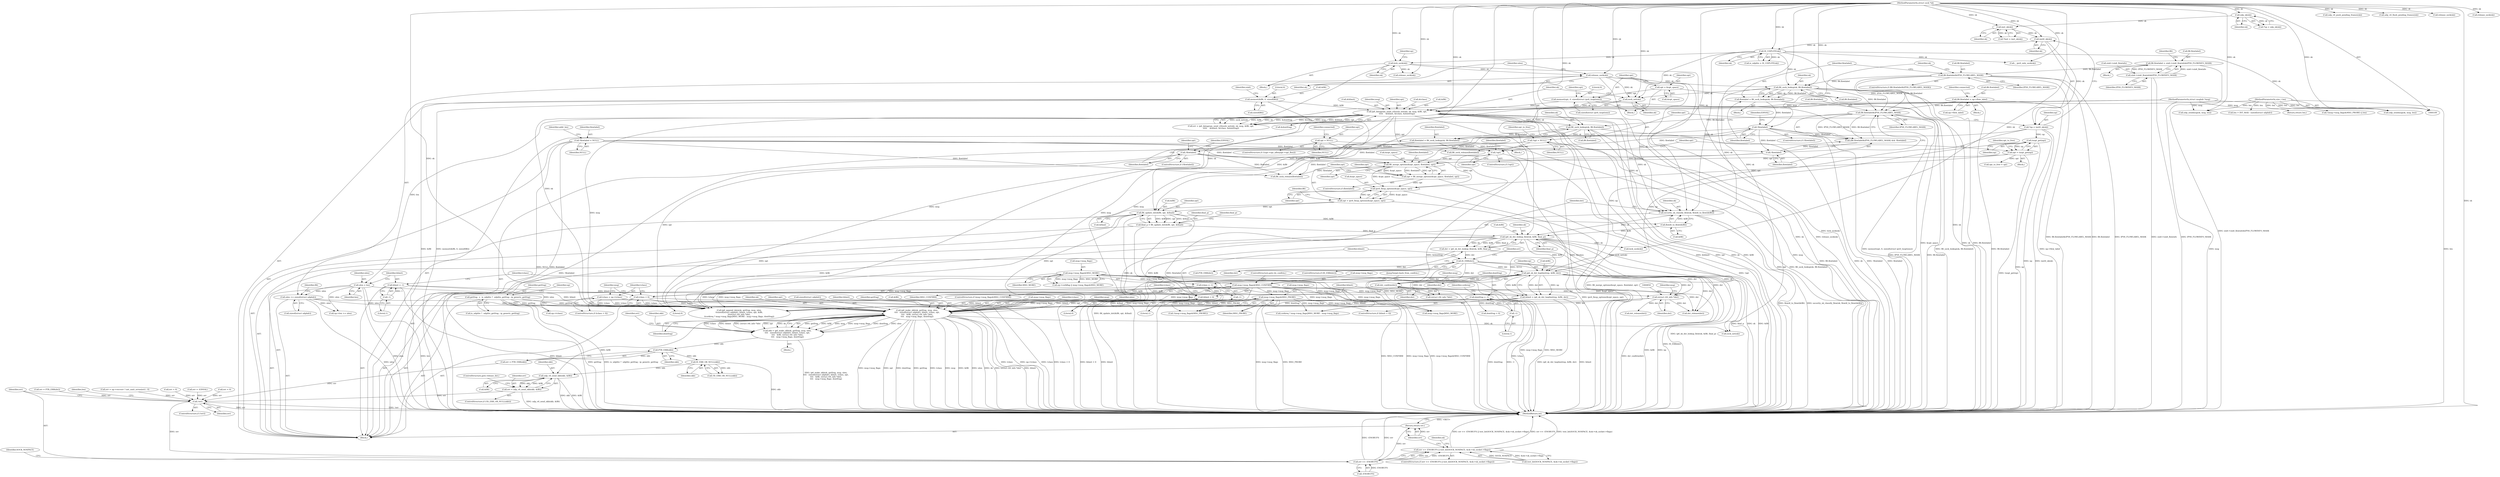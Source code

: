digraph "0_linux_45f6fad84cc305103b28d73482b344d7f5b76f39_18@API" {
"1000866" [label="(Call,udp_v6_send_skb(skb, &fl6))"];
"1000862" [label="(Call,IS_ERR_OR_NULL(skb))"];
"1000858" [label="(Call,PTR_ERR(skb))"];
"1000835" [label="(Call,skb = ip6_make_skb(sk, getfrag, msg, ulen,\n\t\t\t\t   sizeof(struct udphdr), hlimit, tclass, opt,\n\t\t\t\t   &fl6, (struct rt6_info *)dst,\n\t\t\t\t   msg->msg_flags, dontfrag))"];
"1000837" [label="(Call,ip6_make_skb(sk, getfrag, msg, ulen,\n\t\t\t\t   sizeof(struct udphdr), hlimit, tclass, opt,\n\t\t\t\t   &fl6, (struct rt6_info *)dst,\n\t\t\t\t   msg->msg_flags, dontfrag))"];
"1000785" [label="(Call,ip6_sk_dst_lookup_flow(sk, &fl6, final_p))"];
"1000778" [label="(Call,security_sk_classify_flow(sk, flowi6_to_flowi(&fl6)))"];
"1000589" [label="(Call,ip6_datagram_send_ctl(sock_net(sk), sk, msg, &fl6, opt,\n\t\t\t\t\t    &hlimit, &tclass, &dontfrag))"];
"1000590" [label="(Call,sock_net(sk))"];
"1000449" [label="(Call,fl6_sock_lookup(sk, fl6.flowlabel))"];
"1000389" [label="(Call,release_sock(sk))"];
"1000364" [label="(Call,lock_sock(sk))"];
"1000192" [label="(Call,IS_UDPLITE(sk))"];
"1000128" [label="(Call,inet6_sk(sk))"];
"1000123" [label="(Call,inet_sk(sk))"];
"1000118" [label="(Call,udp_sk(sk))"];
"1000110" [label="(MethodParameterIn,struct sock *sk)"];
"1000441" [label="(Call,fl6.flowlabel&IPV6_FLOWLABEL_MASK)"];
"1000431" [label="(Call,fl6.flowlabel = sin6->sin6_flowinfo&IPV6_FLOWINFO_MASK)"];
"1000435" [label="(Call,sin6->sin6_flowinfo&IPV6_FLOWINFO_MASK)"];
"1000111" [label="(MethodParameterIn,struct msghdr *msg)"];
"1000395" [label="(Call,memset(&fl6, 0, sizeof(fl6)))"];
"1000575" [label="(Call,memset(opt, 0, sizeof(struct ipv6_txoptions)))"];
"1000571" [label="(Call,opt = &opt_space)"];
"1000624" [label="(Call,fl6_sock_lookup(sk, fl6.flowlabel))"];
"1000614" [label="(Call,fl6.flowlabel&IPV6_FLOWLABEL_MASK)"];
"1000523" [label="(Call,fl6.flowlabel = np->flow_label)"];
"1000780" [label="(Call,flowi6_to_flowi(&fl6))"];
"1000732" [label="(Call,fl6_update_dst(&fl6, opt, &final))"];
"1000670" [label="(Call,opt = ipv6_fixup_options(&opt_space, opt))"];
"1000672" [label="(Call,ipv6_fixup_options(&opt_space, opt))"];
"1000665" [label="(Call,fl6_merge_options(&opt_space, flowlabel, opt))"];
"1000630" [label="(Call,!flowlabel)"];
"1000622" [label="(Call,flowlabel = fl6_sock_lookup(sk, fl6.flowlabel))"];
"1000142" [label="(Call,*flowlabel = NULL)"];
"1000455" [label="(Call,!flowlabel)"];
"1000447" [label="(Call,flowlabel = fl6_sock_lookup(sk, fl6.flowlabel))"];
"1000619" [label="(Call,!flowlabel)"];
"1000651" [label="(Call,!opt)"];
"1000134" [label="(Call,*opt = NULL)"];
"1000644" [label="(Call,opt = NULL)"];
"1000654" [label="(Call,opt = txopt_get(np))"];
"1000656" [label="(Call,txopt_get(np))"];
"1000126" [label="(Call,*np = inet6_sk(sk))"];
"1000663" [label="(Call,opt = fl6_merge_options(&opt_space, flowlabel, opt))"];
"1000730" [label="(Call,final_p = fl6_update_dst(&fl6, opt, &final))"];
"1000353" [label="(Call,getfrag  =  is_udplite ?  udplite_getfrag : ip_generic_getfrag)"];
"1000391" [label="(Call,ulen += sizeof(struct udphdr))"];
"1000154" [label="(Call,ulen = len)"];
"1000112" [label="(MethodParameterIn,size_t len)"];
"1000806" [label="(Call,hlimit = ip6_sk_dst_hoplimit(np, &fl6, dst))"];
"1000808" [label="(Call,ip6_sk_dst_hoplimit(np, &fl6, dst))"];
"1000791" [label="(Call,IS_ERR(dst))"];
"1000783" [label="(Call,dst = ip6_sk_dst_lookup_flow(sk, &fl6, final_p))"];
"1000803" [label="(Call,hlimit < 0)"];
"1000158" [label="(Call,hlimit = -1)"];
"1000160" [label="(Call,-1)"];
"1000817" [label="(Call,tclass = np->tclass)"];
"1000814" [label="(Call,tclass < 0)"];
"1000163" [label="(Call,tclass = -1)"];
"1000165" [label="(Call,-1)"];
"1000849" [label="(Call,(struct rt6_info *)dst)"];
"1001027" [label="(Call,dst_confirm(dst))"];
"1000823" [label="(Call,msg->msg_flags&MSG_CONFIRM)"];
"1000179" [label="(Call,msg->msg_flags&MSG_MORE)"];
"1001032" [label="(Call,msg->msg_flags&MSG_PROBE)"];
"1000168" [label="(Call,dontfrag = -1)"];
"1000170" [label="(Call,-1)"];
"1000864" [label="(Call,err = udp_v6_send_skb(skb, &fl6))"];
"1001000" [label="(Call,!err)"];
"1001006" [label="(Call,err == -ENOBUFS)"];
"1001005" [label="(Call,err == -ENOBUFS || test_bit(SOCK_NOSPACE, &sk->sk_socket->flags))"];
"1001024" [label="(Return,return err;)"];
"1000572" [label="(Identifier,opt)"];
"1000796" [label="(Call,PTR_ERR(dst))"];
"1001006" [label="(Call,err == -ENOBUFS)"];
"1000784" [label="(Identifier,dst)"];
"1000128" [label="(Call,inet6_sk(sk))"];
"1000445" [label="(Identifier,IPV6_FLOWLABEL_MASK)"];
"1000862" [label="(Call,IS_ERR_OR_NULL(skb))"];
"1000464" [label="(Identifier,sk)"];
"1000646" [label="(Identifier,NULL)"];
"1000161" [label="(Literal,1)"];
"1000866" [label="(Call,udp_v6_send_skb(skb, &fl6))"];
"1000618" [label="(Identifier,IPV6_FLOWLABEL_MASK)"];
"1000827" [label="(Identifier,MSG_CONFIRM)"];
"1000965" [label="(Call,err = np->recverr ? net_xmit_errno(err) : 0)"];
"1000652" [label="(Identifier,opt)"];
"1000380" [label="(Call,release_sock(sk))"];
"1000661" [label="(ControlStructure,if (flowlabel))"];
"1000671" [label="(Identifier,opt)"];
"1000817" [label="(Call,tclass = np->tclass)"];
"1000156" [label="(Identifier,len)"];
"1000858" [label="(Call,PTR_ERR(skb))"];
"1000839" [label="(Identifier,getfrag)"];
"1000118" [label="(Call,udp_sk(sk))"];
"1000855" [label="(Identifier,dontfrag)"];
"1001025" [label="(Identifier,err)"];
"1000861" [label="(Call,!IS_ERR_OR_NULL(skb))"];
"1000591" [label="(Identifier,sk)"];
"1000390" [label="(Identifier,sk)"];
"1000664" [label="(Identifier,opt)"];
"1000441" [label="(Call,fl6.flowlabel&IPV6_FLOWLABEL_MASK)"];
"1000124" [label="(Identifier,sk)"];
"1001010" [label="(Call,test_bit(SOCK_NOSPACE, &sk->sk_socket->flags))"];
"1000402" [label="(Identifier,sin6)"];
"1000608" [label="(Call,fl6_sock_release(flowlabel))"];
"1000573" [label="(Call,&opt_space)"];
"1000732" [label="(Call,fl6_update_dst(&fl6, opt, &final))"];
"1000678" [label="(Identifier,fl6)"];
"1000635" [label="(ControlStructure,if (!(opt->opt_nflen|opt->opt_flen)))"];
"1000344" [label="(Call,len > INT_MAX - sizeof(struct udphdr))"];
"1000592" [label="(Identifier,sk)"];
"1000814" [label="(Call,tclass < 0)"];
"1000867" [label="(Identifier,skb)"];
"1000780" [label="(Call,flowi6_to_flowi(&fl6))"];
"1000587" [label="(Call,err = ip6_datagram_send_ctl(sock_net(sk), sk, msg, &fl6, opt,\n\t\t\t\t\t    &hlimit, &tclass, &dontfrag))"];
"1000116" [label="(Call,*up = udp_sk(sk))"];
"1000822" [label="(ControlStructure,if (msg->msg_flags&MSG_CONFIRM))"];
"1000454" [label="(ControlStructure,if (!flowlabel))"];
"1000578" [label="(Call,sizeof(struct ipv6_txoptions))"];
"1000946" [label="(Call,udp_v6_push_pending_frames(sk))"];
"1000634" [label="(Identifier,EINVAL)"];
"1000154" [label="(Call,ulen = len)"];
"1000179" [label="(Call,msg->msg_flags&MSG_MORE)"];
"1000571" [label="(Call,opt = &opt_space)"];
"1000818" [label="(Identifier,tclass)"];
"1000639" [label="(Identifier,opt)"];
"1001002" [label="(Return,return len;)"];
"1000170" [label="(Call,-1)"];
"1000447" [label="(Call,flowlabel = fl6_sock_lookup(sk, fl6.flowlabel))"];
"1000669" [label="(Identifier,opt)"];
"1000431" [label="(Call,fl6.flowlabel = sin6->sin6_flowinfo&IPV6_FLOWINFO_MASK)"];
"1000395" [label="(Call,memset(&fl6, 0, sizeof(fl6)))"];
"1000328" [label="(Call,udp_sendmsg(sk, msg, len))"];
"1000675" [label="(Identifier,opt)"];
"1000123" [label="(Call,inet_sk(sk))"];
"1000456" [label="(Identifier,flowlabel)"];
"1001024" [label="(Return,return err;)"];
"1000144" [label="(Identifier,NULL)"];
"1000791" [label="(Call,IS_ERR(dst))"];
"1000922" [label="(Call,(struct rt6_info *)dst)"];
"1000126" [label="(Call,*np = inet6_sk(sk))"];
"1000597" [label="(Call,&hlimit)"];
"1000819" [label="(Call,np->tclass)"];
"1000593" [label="(Identifier,msg)"];
"1000446" [label="(Block,)"];
"1000143" [label="(Identifier,flowlabel)"];
"1000398" [label="(Literal,0)"];
"1000962" [label="(Call,err > 0)"];
"1001021" [label="(Identifier,sk)"];
"1001036" [label="(Identifier,MSG_PROBE)"];
"1001020" [label="(Call,sock_net(sk))"];
"1000653" [label="(Block,)"];
"1000837" [label="(Call,ip6_make_skb(sk, getfrag, msg, ulen,\n\t\t\t\t   sizeof(struct udphdr), hlimit, tclass, opt,\n\t\t\t\t   &fl6, (struct rt6_info *)dst,\n\t\t\t\t   msg->msg_flags, dontfrag))"];
"1000527" [label="(Call,np->flow_label)"];
"1000171" [label="(Literal,1)"];
"1000443" [label="(Identifier,fl6)"];
"1000883" [label="(Call,err = -EINVAL)"];
"1000596" [label="(Identifier,opt)"];
"1000432" [label="(Call,fl6.flowlabel)"];
"1000626" [label="(Call,fl6.flowlabel)"];
"1000142" [label="(Call,*flowlabel = NULL)"];
"1000833" [label="(Block,)"];
"1000787" [label="(Call,&fl6)"];
"1000119" [label="(Identifier,sk)"];
"1000672" [label="(Call,ipv6_fixup_options(&opt_space, opt))"];
"1000650" [label="(ControlStructure,if (!opt))"];
"1000575" [label="(Call,memset(opt, 0, sizeof(struct ipv6_txoptions)))"];
"1000136" [label="(Identifier,NULL)"];
"1000631" [label="(Identifier,flowlabel)"];
"1000160" [label="(Call,-1)"];
"1000816" [label="(Literal,0)"];
"1000169" [label="(Identifier,dontfrag)"];
"1001008" [label="(Call,-ENOBUFS)"];
"1001011" [label="(Identifier,SOCK_NOSPACE)"];
"1000853" [label="(Identifier,msg)"];
"1000805" [label="(Literal,0)"];
"1000168" [label="(Call,dontfrag = -1)"];
"1000847" [label="(Call,&fl6)"];
"1000836" [label="(Identifier,skb)"];
"1000451" [label="(Call,fl6.flowlabel)"];
"1000852" [label="(Call,msg->msg_flags)"];
"1000925" [label="(Call,corkreq ? msg->msg_flags|MSG_MORE : msg->msg_flags)"];
"1000149" [label="(Identifier,addr_len)"];
"1000619" [label="(Call,!flowlabel)"];
"1000863" [label="(Identifier,skb)"];
"1000164" [label="(Identifier,tclass)"];
"1000365" [label="(Identifier,sk)"];
"1000786" [label="(Identifier,sk)"];
"1000192" [label="(Call,IS_UDPLITE(sk))"];
"1000614" [label="(Call,fl6.flowlabel&IPV6_FLOWLABEL_MASK)"];
"1000807" [label="(Identifier,hlimit)"];
"1000778" [label="(Call,security_sk_classify_flow(sk, flowi6_to_flowi(&fl6)))"];
"1000644" [label="(Call,opt = NULL)"];
"1000910" [label="(Call,ip6_append_data(sk, getfrag, msg, ulen,\n\t\tsizeof(struct udphdr), hlimit, tclass, opt, &fl6,\n\t\t(struct rt6_info *)dst,\n\t\tcorkreq ? msg->msg_flags|MSG_MORE : msg->msg_flags, dontfrag))"];
"1000361" [label="(Identifier,up)"];
"1000731" [label="(Identifier,final_p)"];
"1000670" [label="(Call,opt = ipv6_fixup_options(&opt_space, opt))"];
"1000802" [label="(ControlStructure,if (hlimit < 0))"];
"1000624" [label="(Call,fl6_sock_lookup(sk, fl6.flowlabel))"];
"1000523" [label="(Call,fl6.flowlabel = np->flow_label)"];
"1000835" [label="(Call,skb = ip6_make_skb(sk, getfrag, msg, ulen,\n\t\t\t\t   sizeof(struct udphdr), hlimit, tclass, opt,\n\t\t\t\t   &fl6, (struct rt6_info *)dst,\n\t\t\t\t   msg->msg_flags, dontfrag))"];
"1000789" [label="(Identifier,final_p)"];
"1000785" [label="(Call,ip6_sk_dst_lookup_flow(sk, &fl6, final_p))"];
"1000794" [label="(Call,err = PTR_ERR(dst))"];
"1000849" [label="(Call,(struct rt6_info *)dst)"];
"1000648" [label="(Identifier,connected)"];
"1000436" [label="(Call,sin6->sin6_flowinfo)"];
"1000658" [label="(Call,opt_to_free = opt)"];
"1000987" [label="(Call,dst_release(dst))"];
"1001028" [label="(Identifier,dst)"];
"1000845" [label="(Identifier,tclass)"];
"1000859" [label="(Identifier,skb)"];
"1000779" [label="(Identifier,sk)"];
"1000175" [label="(Call,up->corkflag || msg->msg_flags&MSG_MORE)"];
"1000870" [label="(ControlStructure,goto release_dst;)"];
"1000783" [label="(Call,dst = ip6_sk_dst_lookup_flow(sk, &fl6, final_p))"];
"1000938" [label="(Call,udp_v6_flush_pending_frames(sk))"];
"1001033" [label="(Call,msg->msg_flags)"];
"1000730" [label="(Call,final_p = fl6_update_dst(&fl6, opt, &final))"];
"1000813" [label="(ControlStructure,if (tclass < 0))"];
"1000804" [label="(Identifier,hlimit)"];
"1001003" [label="(Identifier,len)"];
"1001007" [label="(Identifier,err)"];
"1000622" [label="(Call,flowlabel = fl6_sock_lookup(sk, fl6.flowlabel))"];
"1000810" [label="(Call,&fl6)"];
"1000531" [label="(Identifier,connected)"];
"1000666" [label="(Call,&opt_space)"];
"1000448" [label="(Identifier,flowlabel)"];
"1000781" [label="(Call,&fl6)"];
"1000629" [label="(ControlStructure,if (!flowlabel))"];
"1000840" [label="(Identifier,msg)"];
"1000155" [label="(Identifier,ulen)"];
"1000111" [label="(MethodParameterIn,struct msghdr *msg)"];
"1001004" [label="(ControlStructure,if (err == -ENOBUFS || test_bit(SOCK_NOSPACE, &sk->sk_socket->flags)))"];
"1000856" [label="(Call,err = PTR_ERR(skb))"];
"1000110" [label="(MethodParameterIn,struct sock *sk)"];
"1000733" [label="(Call,&fl6)"];
"1000190" [label="(Call,is_udplite = IS_UDPLITE(sk))"];
"1000995" [label="(Call,fl6_sock_release(flowlabel))"];
"1000829" [label="(JumpTarget,back_from_confirm:)"];
"1000449" [label="(Call,fl6_sock_lookup(sk, fl6.flowlabel))"];
"1000354" [label="(Identifier,getfrag)"];
"1000792" [label="(Identifier,dst)"];
"1000656" [label="(Call,txopt_get(np))"];
"1000621" [label="(Block,)"];
"1000393" [label="(Call,sizeof(struct udphdr))"];
"1000795" [label="(Identifier,err)"];
"1000183" [label="(Identifier,MSG_MORE)"];
"1000860" [label="(ControlStructure,if (!IS_ERR_OR_NULL(skb)))"];
"1000841" [label="(Identifier,ulen)"];
"1000127" [label="(Identifier,np)"];
"1000613" [label="(Call,(fl6.flowlabel&IPV6_FLOWLABEL_MASK) && !flowlabel)"];
"1000999" [label="(ControlStructure,if (!err))"];
"1000623" [label="(Identifier,flowlabel)"];
"1000809" [label="(Identifier,np)"];
"1000655" [label="(Identifier,opt)"];
"1000864" [label="(Call,err = udp_v6_send_skb(skb, &fl6))"];
"1000665" [label="(Call,fl6_merge_options(&opt_space, flowlabel, opt))"];
"1000993" [label="(Call,dst_release(dst))"];
"1000134" [label="(Call,*opt = NULL)"];
"1000174" [label="(Identifier,corkreq)"];
"1000974" [label="(Call,release_sock(sk))"];
"1000815" [label="(Identifier,tclass)"];
"1000524" [label="(Call,fl6.flowlabel)"];
"1000657" [label="(Identifier,np)"];
"1000838" [label="(Identifier,sk)"];
"1000601" [label="(Call,&dontfrag)"];
"1000663" [label="(Call,opt = fl6_merge_options(&opt_space, flowlabel, opt))"];
"1000662" [label="(Identifier,flowlabel)"];
"1001027" [label="(Call,dst_confirm(dst))"];
"1000158" [label="(Call,hlimit = -1)"];
"1000825" [label="(Identifier,msg)"];
"1000389" [label="(Call,release_sock(sk))"];
"1000121" [label="(Call,*inet = inet_sk(sk))"];
"1000865" [label="(Identifier,err)"];
"1000582" [label="(Identifier,opt)"];
"1000392" [label="(Identifier,ulen)"];
"1000369" [label="(Identifier,up)"];
"1000364" [label="(Call,lock_sock(sk))"];
"1000439" [label="(Identifier,IPV6_FLOWINFO_MASK)"];
"1000139" [label="(Identifier,opt_to_free)"];
"1000166" [label="(Literal,1)"];
"1000846" [label="(Identifier,opt)"];
"1000842" [label="(Call,sizeof(struct udphdr))"];
"1000355" [label="(Call,is_udplite ?  udplite_getfrag : ip_generic_getfrag)"];
"1000500" [label="(Block,)"];
"1000903" [label="(Call,up->len += ulen)"];
"1000857" [label="(Identifier,err)"];
"1000570" [label="(Block,)"];
"1000739" [label="(Identifier,final_p)"];
"1000828" [label="(ControlStructure,goto do_confirm;)"];
"1001034" [label="(Identifier,msg)"];
"1000577" [label="(Literal,0)"];
"1000803" [label="(Call,hlimit < 0)"];
"1000576" [label="(Identifier,opt)"];
"1000868" [label="(Call,&fl6)"];
"1000180" [label="(Call,msg->msg_flags)"];
"1001032" [label="(Call,msg->msg_flags&MSG_PROBE)"];
"1000851" [label="(Identifier,dst)"];
"1000165" [label="(Call,-1)"];
"1000871" [label="(Call,lock_sock(sk))"];
"1000113" [label="(Block,)"];
"1000353" [label="(Call,getfrag  =  is_udplite ?  udplite_getfrag : ip_generic_getfrag)"];
"1000824" [label="(Call,msg->msg_flags)"];
"1000735" [label="(Identifier,opt)"];
"1000589" [label="(Call,ip6_datagram_send_ctl(sock_net(sk), sk, msg, &fl6, opt,\n\t\t\t\t\t    &hlimit, &tclass, &dontfrag))"];
"1000135" [label="(Identifier,opt)"];
"1001001" [label="(Identifier,err)"];
"1001005" [label="(Call,err == -ENOBUFS || test_bit(SOCK_NOSPACE, &sk->sk_socket->flags))"];
"1000879" [label="(Call,release_sock(sk))"];
"1000391" [label="(Call,ulen += sizeof(struct udphdr))"];
"1000812" [label="(Identifier,dst)"];
"1000129" [label="(Identifier,sk)"];
"1000396" [label="(Call,&fl6)"];
"1000159" [label="(Identifier,hlimit)"];
"1000895" [label="(Call,dontfrag < 0)"];
"1000927" [label="(Call,msg->msg_flags|MSG_MORE)"];
"1001039" [label="(Call,err = 0)"];
"1000112" [label="(MethodParameterIn,size_t len)"];
"1000630" [label="(Call,!flowlabel)"];
"1000659" [label="(Identifier,opt_to_free)"];
"1000322" [label="(Call,__ipv6_only_sock(sk))"];
"1000163" [label="(Call,tclass = -1)"];
"1000397" [label="(Identifier,fl6)"];
"1001043" [label="(MethodReturn,int)"];
"1000790" [label="(ControlStructure,if (IS_ERR(dst)))"];
"1001000" [label="(Call,!err)"];
"1000808" [label="(Call,ip6_sk_dst_hoplimit(np, &fl6, dst))"];
"1000806" [label="(Call,hlimit = ip6_sk_dst_hoplimit(np, &fl6, dst))"];
"1000399" [label="(Call,sizeof(fl6))"];
"1000823" [label="(Call,msg->msg_flags&MSG_CONFIRM)"];
"1000620" [label="(Identifier,flowlabel)"];
"1000450" [label="(Identifier,sk)"];
"1000625" [label="(Identifier,sk)"];
"1000430" [label="(Block,)"];
"1000654" [label="(Call,opt = txopt_get(np))"];
"1000645" [label="(Identifier,opt)"];
"1001030" [label="(Call,!(msg->msg_flags&MSG_PROBE) || len)"];
"1001031" [label="(Call,!(msg->msg_flags&MSG_PROBE))"];
"1000440" [label="(ControlStructure,if (fl6.flowlabel&IPV6_FLOWLABEL_MASK))"];
"1000599" [label="(Call,&tclass)"];
"1000651" [label="(Call,!opt)"];
"1000455" [label="(Call,!flowlabel)"];
"1000736" [label="(Call,&final)"];
"1000339" [label="(Call,udp_sendmsg(sk, msg, len))"];
"1000673" [label="(Call,&opt_space)"];
"1000668" [label="(Identifier,flowlabel)"];
"1000459" [label="(Identifier,EINVAL)"];
"1000442" [label="(Call,fl6.flowlabel)"];
"1000844" [label="(Identifier,hlimit)"];
"1000363" [label="(Block,)"];
"1000193" [label="(Identifier,sk)"];
"1000435" [label="(Call,sin6->sin6_flowinfo&IPV6_FLOWINFO_MASK)"];
"1000615" [label="(Call,fl6.flowlabel)"];
"1000590" [label="(Call,sock_net(sk))"];
"1000594" [label="(Call,&fl6)"];
"1000866" -> "1000864"  [label="AST: "];
"1000866" -> "1000868"  [label="CFG: "];
"1000867" -> "1000866"  [label="AST: "];
"1000868" -> "1000866"  [label="AST: "];
"1000864" -> "1000866"  [label="CFG: "];
"1000866" -> "1001043"  [label="DDG: skb"];
"1000866" -> "1001043"  [label="DDG: &fl6"];
"1000866" -> "1000864"  [label="DDG: skb"];
"1000866" -> "1000864"  [label="DDG: &fl6"];
"1000862" -> "1000866"  [label="DDG: skb"];
"1000837" -> "1000866"  [label="DDG: &fl6"];
"1000862" -> "1000861"  [label="AST: "];
"1000862" -> "1000863"  [label="CFG: "];
"1000863" -> "1000862"  [label="AST: "];
"1000861" -> "1000862"  [label="CFG: "];
"1000862" -> "1001043"  [label="DDG: skb"];
"1000862" -> "1000861"  [label="DDG: skb"];
"1000858" -> "1000862"  [label="DDG: skb"];
"1000858" -> "1000856"  [label="AST: "];
"1000858" -> "1000859"  [label="CFG: "];
"1000859" -> "1000858"  [label="AST: "];
"1000856" -> "1000858"  [label="CFG: "];
"1000858" -> "1000856"  [label="DDG: skb"];
"1000835" -> "1000858"  [label="DDG: skb"];
"1000835" -> "1000833"  [label="AST: "];
"1000835" -> "1000837"  [label="CFG: "];
"1000836" -> "1000835"  [label="AST: "];
"1000837" -> "1000835"  [label="AST: "];
"1000857" -> "1000835"  [label="CFG: "];
"1000835" -> "1001043"  [label="DDG: ip6_make_skb(sk, getfrag, msg, ulen,\n\t\t\t\t   sizeof(struct udphdr), hlimit, tclass, opt,\n\t\t\t\t   &fl6, (struct rt6_info *)dst,\n\t\t\t\t   msg->msg_flags, dontfrag)"];
"1000837" -> "1000835"  [label="DDG: getfrag"];
"1000837" -> "1000835"  [label="DDG: &fl6"];
"1000837" -> "1000835"  [label="DDG: msg"];
"1000837" -> "1000835"  [label="DDG: msg->msg_flags"];
"1000837" -> "1000835"  [label="DDG: dontfrag"];
"1000837" -> "1000835"  [label="DDG: ulen"];
"1000837" -> "1000835"  [label="DDG: tclass"];
"1000837" -> "1000835"  [label="DDG: hlimit"];
"1000837" -> "1000835"  [label="DDG: (struct rt6_info *)dst"];
"1000837" -> "1000835"  [label="DDG: opt"];
"1000837" -> "1000835"  [label="DDG: sk"];
"1000837" -> "1000855"  [label="CFG: "];
"1000838" -> "1000837"  [label="AST: "];
"1000839" -> "1000837"  [label="AST: "];
"1000840" -> "1000837"  [label="AST: "];
"1000841" -> "1000837"  [label="AST: "];
"1000842" -> "1000837"  [label="AST: "];
"1000844" -> "1000837"  [label="AST: "];
"1000845" -> "1000837"  [label="AST: "];
"1000846" -> "1000837"  [label="AST: "];
"1000847" -> "1000837"  [label="AST: "];
"1000849" -> "1000837"  [label="AST: "];
"1000852" -> "1000837"  [label="AST: "];
"1000855" -> "1000837"  [label="AST: "];
"1000837" -> "1001043"  [label="DDG: sk"];
"1000837" -> "1001043"  [label="DDG: (struct rt6_info *)dst"];
"1000837" -> "1001043"  [label="DDG: hlimit"];
"1000837" -> "1001043"  [label="DDG: msg->msg_flags"];
"1000837" -> "1001043"  [label="DDG: opt"];
"1000837" -> "1001043"  [label="DDG: dontfrag"];
"1000837" -> "1001043"  [label="DDG: getfrag"];
"1000837" -> "1001043"  [label="DDG: tclass"];
"1000837" -> "1001043"  [label="DDG: msg"];
"1000837" -> "1001043"  [label="DDG: &fl6"];
"1000837" -> "1001043"  [label="DDG: ulen"];
"1000785" -> "1000837"  [label="DDG: sk"];
"1000785" -> "1000837"  [label="DDG: &fl6"];
"1000110" -> "1000837"  [label="DDG: sk"];
"1000353" -> "1000837"  [label="DDG: getfrag"];
"1000589" -> "1000837"  [label="DDG: msg"];
"1000111" -> "1000837"  [label="DDG: msg"];
"1000391" -> "1000837"  [label="DDG: ulen"];
"1000806" -> "1000837"  [label="DDG: hlimit"];
"1000803" -> "1000837"  [label="DDG: hlimit"];
"1000817" -> "1000837"  [label="DDG: tclass"];
"1000814" -> "1000837"  [label="DDG: tclass"];
"1000732" -> "1000837"  [label="DDG: opt"];
"1000808" -> "1000837"  [label="DDG: &fl6"];
"1000849" -> "1000837"  [label="DDG: dst"];
"1000823" -> "1000837"  [label="DDG: msg->msg_flags"];
"1001032" -> "1000837"  [label="DDG: msg->msg_flags"];
"1000168" -> "1000837"  [label="DDG: dontfrag"];
"1000837" -> "1001020"  [label="DDG: sk"];
"1000785" -> "1000783"  [label="AST: "];
"1000785" -> "1000789"  [label="CFG: "];
"1000786" -> "1000785"  [label="AST: "];
"1000787" -> "1000785"  [label="AST: "];
"1000789" -> "1000785"  [label="AST: "];
"1000783" -> "1000785"  [label="CFG: "];
"1000785" -> "1001043"  [label="DDG: final_p"];
"1000785" -> "1001043"  [label="DDG: sk"];
"1000785" -> "1001043"  [label="DDG: &fl6"];
"1000785" -> "1000783"  [label="DDG: sk"];
"1000785" -> "1000783"  [label="DDG: &fl6"];
"1000785" -> "1000783"  [label="DDG: final_p"];
"1000778" -> "1000785"  [label="DDG: sk"];
"1000110" -> "1000785"  [label="DDG: sk"];
"1000780" -> "1000785"  [label="DDG: &fl6"];
"1000730" -> "1000785"  [label="DDG: final_p"];
"1000785" -> "1000808"  [label="DDG: &fl6"];
"1000785" -> "1000871"  [label="DDG: sk"];
"1000785" -> "1000910"  [label="DDG: &fl6"];
"1000785" -> "1001020"  [label="DDG: sk"];
"1000778" -> "1000113"  [label="AST: "];
"1000778" -> "1000780"  [label="CFG: "];
"1000779" -> "1000778"  [label="AST: "];
"1000780" -> "1000778"  [label="AST: "];
"1000784" -> "1000778"  [label="CFG: "];
"1000778" -> "1001043"  [label="DDG: flowi6_to_flowi(&fl6)"];
"1000778" -> "1001043"  [label="DDG: security_sk_classify_flow(sk, flowi6_to_flowi(&fl6))"];
"1000589" -> "1000778"  [label="DDG: sk"];
"1000449" -> "1000778"  [label="DDG: sk"];
"1000624" -> "1000778"  [label="DDG: sk"];
"1000389" -> "1000778"  [label="DDG: sk"];
"1000192" -> "1000778"  [label="DDG: sk"];
"1000110" -> "1000778"  [label="DDG: sk"];
"1000780" -> "1000778"  [label="DDG: &fl6"];
"1000589" -> "1000587"  [label="AST: "];
"1000589" -> "1000601"  [label="CFG: "];
"1000590" -> "1000589"  [label="AST: "];
"1000592" -> "1000589"  [label="AST: "];
"1000593" -> "1000589"  [label="AST: "];
"1000594" -> "1000589"  [label="AST: "];
"1000596" -> "1000589"  [label="AST: "];
"1000597" -> "1000589"  [label="AST: "];
"1000599" -> "1000589"  [label="AST: "];
"1000601" -> "1000589"  [label="AST: "];
"1000587" -> "1000589"  [label="CFG: "];
"1000589" -> "1001043"  [label="DDG: &tclass"];
"1000589" -> "1001043"  [label="DDG: sock_net(sk)"];
"1000589" -> "1001043"  [label="DDG: &hlimit"];
"1000589" -> "1001043"  [label="DDG: opt"];
"1000589" -> "1001043"  [label="DDG: sk"];
"1000589" -> "1001043"  [label="DDG: &fl6"];
"1000589" -> "1001043"  [label="DDG: msg"];
"1000589" -> "1001043"  [label="DDG: &dontfrag"];
"1000589" -> "1000587"  [label="DDG: sock_net(sk)"];
"1000589" -> "1000587"  [label="DDG: &fl6"];
"1000589" -> "1000587"  [label="DDG: sk"];
"1000589" -> "1000587"  [label="DDG: &dontfrag"];
"1000589" -> "1000587"  [label="DDG: &tclass"];
"1000589" -> "1000587"  [label="DDG: msg"];
"1000589" -> "1000587"  [label="DDG: &hlimit"];
"1000589" -> "1000587"  [label="DDG: opt"];
"1000590" -> "1000589"  [label="DDG: sk"];
"1000110" -> "1000589"  [label="DDG: sk"];
"1000111" -> "1000589"  [label="DDG: msg"];
"1000395" -> "1000589"  [label="DDG: &fl6"];
"1000575" -> "1000589"  [label="DDG: opt"];
"1000589" -> "1000624"  [label="DDG: sk"];
"1000589" -> "1000651"  [label="DDG: opt"];
"1000589" -> "1000732"  [label="DDG: &fl6"];
"1000589" -> "1000910"  [label="DDG: msg"];
"1000590" -> "1000591"  [label="CFG: "];
"1000591" -> "1000590"  [label="AST: "];
"1000592" -> "1000590"  [label="CFG: "];
"1000449" -> "1000590"  [label="DDG: sk"];
"1000389" -> "1000590"  [label="DDG: sk"];
"1000192" -> "1000590"  [label="DDG: sk"];
"1000110" -> "1000590"  [label="DDG: sk"];
"1000449" -> "1000447"  [label="AST: "];
"1000449" -> "1000451"  [label="CFG: "];
"1000450" -> "1000449"  [label="AST: "];
"1000451" -> "1000449"  [label="AST: "];
"1000447" -> "1000449"  [label="CFG: "];
"1000449" -> "1001043"  [label="DDG: sk"];
"1000449" -> "1001043"  [label="DDG: fl6.flowlabel"];
"1000449" -> "1000447"  [label="DDG: sk"];
"1000449" -> "1000447"  [label="DDG: fl6.flowlabel"];
"1000389" -> "1000449"  [label="DDG: sk"];
"1000192" -> "1000449"  [label="DDG: sk"];
"1000110" -> "1000449"  [label="DDG: sk"];
"1000441" -> "1000449"  [label="DDG: fl6.flowlabel"];
"1000449" -> "1000614"  [label="DDG: fl6.flowlabel"];
"1000389" -> "1000363"  [label="AST: "];
"1000389" -> "1000390"  [label="CFG: "];
"1000390" -> "1000389"  [label="AST: "];
"1000392" -> "1000389"  [label="CFG: "];
"1000389" -> "1001043"  [label="DDG: release_sock(sk)"];
"1000389" -> "1001043"  [label="DDG: sk"];
"1000364" -> "1000389"  [label="DDG: sk"];
"1000110" -> "1000389"  [label="DDG: sk"];
"1000364" -> "1000363"  [label="AST: "];
"1000364" -> "1000365"  [label="CFG: "];
"1000365" -> "1000364"  [label="AST: "];
"1000369" -> "1000364"  [label="CFG: "];
"1000364" -> "1001043"  [label="DDG: lock_sock(sk)"];
"1000192" -> "1000364"  [label="DDG: sk"];
"1000110" -> "1000364"  [label="DDG: sk"];
"1000364" -> "1000380"  [label="DDG: sk"];
"1000364" -> "1000910"  [label="DDG: sk"];
"1000192" -> "1000190"  [label="AST: "];
"1000192" -> "1000193"  [label="CFG: "];
"1000193" -> "1000192"  [label="AST: "];
"1000190" -> "1000192"  [label="CFG: "];
"1000192" -> "1001043"  [label="DDG: sk"];
"1000192" -> "1000190"  [label="DDG: sk"];
"1000128" -> "1000192"  [label="DDG: sk"];
"1000110" -> "1000192"  [label="DDG: sk"];
"1000192" -> "1000322"  [label="DDG: sk"];
"1000192" -> "1000339"  [label="DDG: sk"];
"1000128" -> "1000126"  [label="AST: "];
"1000128" -> "1000129"  [label="CFG: "];
"1000129" -> "1000128"  [label="AST: "];
"1000126" -> "1000128"  [label="CFG: "];
"1000128" -> "1000126"  [label="DDG: sk"];
"1000123" -> "1000128"  [label="DDG: sk"];
"1000110" -> "1000128"  [label="DDG: sk"];
"1000123" -> "1000121"  [label="AST: "];
"1000123" -> "1000124"  [label="CFG: "];
"1000124" -> "1000123"  [label="AST: "];
"1000121" -> "1000123"  [label="CFG: "];
"1000123" -> "1000121"  [label="DDG: sk"];
"1000118" -> "1000123"  [label="DDG: sk"];
"1000110" -> "1000123"  [label="DDG: sk"];
"1000118" -> "1000116"  [label="AST: "];
"1000118" -> "1000119"  [label="CFG: "];
"1000119" -> "1000118"  [label="AST: "];
"1000116" -> "1000118"  [label="CFG: "];
"1000118" -> "1000116"  [label="DDG: sk"];
"1000110" -> "1000118"  [label="DDG: sk"];
"1000110" -> "1000109"  [label="AST: "];
"1000110" -> "1001043"  [label="DDG: sk"];
"1000110" -> "1000322"  [label="DDG: sk"];
"1000110" -> "1000328"  [label="DDG: sk"];
"1000110" -> "1000339"  [label="DDG: sk"];
"1000110" -> "1000380"  [label="DDG: sk"];
"1000110" -> "1000624"  [label="DDG: sk"];
"1000110" -> "1000871"  [label="DDG: sk"];
"1000110" -> "1000879"  [label="DDG: sk"];
"1000110" -> "1000910"  [label="DDG: sk"];
"1000110" -> "1000938"  [label="DDG: sk"];
"1000110" -> "1000946"  [label="DDG: sk"];
"1000110" -> "1000974"  [label="DDG: sk"];
"1000110" -> "1001020"  [label="DDG: sk"];
"1000441" -> "1000440"  [label="AST: "];
"1000441" -> "1000445"  [label="CFG: "];
"1000442" -> "1000441"  [label="AST: "];
"1000445" -> "1000441"  [label="AST: "];
"1000448" -> "1000441"  [label="CFG: "];
"1000464" -> "1000441"  [label="CFG: "];
"1000441" -> "1001043"  [label="DDG: fl6.flowlabel"];
"1000441" -> "1001043"  [label="DDG: IPV6_FLOWLABEL_MASK"];
"1000441" -> "1001043"  [label="DDG: fl6.flowlabel&IPV6_FLOWLABEL_MASK"];
"1000431" -> "1000441"  [label="DDG: fl6.flowlabel"];
"1000441" -> "1000614"  [label="DDG: fl6.flowlabel"];
"1000441" -> "1000614"  [label="DDG: IPV6_FLOWLABEL_MASK"];
"1000431" -> "1000430"  [label="AST: "];
"1000431" -> "1000435"  [label="CFG: "];
"1000432" -> "1000431"  [label="AST: "];
"1000435" -> "1000431"  [label="AST: "];
"1000443" -> "1000431"  [label="CFG: "];
"1000431" -> "1001043"  [label="DDG: sin6->sin6_flowinfo&IPV6_FLOWINFO_MASK"];
"1000435" -> "1000431"  [label="DDG: sin6->sin6_flowinfo"];
"1000435" -> "1000431"  [label="DDG: IPV6_FLOWINFO_MASK"];
"1000435" -> "1000439"  [label="CFG: "];
"1000436" -> "1000435"  [label="AST: "];
"1000439" -> "1000435"  [label="AST: "];
"1000435" -> "1001043"  [label="DDG: sin6->sin6_flowinfo"];
"1000435" -> "1001043"  [label="DDG: IPV6_FLOWINFO_MASK"];
"1000111" -> "1000109"  [label="AST: "];
"1000111" -> "1001043"  [label="DDG: msg"];
"1000111" -> "1000328"  [label="DDG: msg"];
"1000111" -> "1000339"  [label="DDG: msg"];
"1000111" -> "1000910"  [label="DDG: msg"];
"1000395" -> "1000113"  [label="AST: "];
"1000395" -> "1000399"  [label="CFG: "];
"1000396" -> "1000395"  [label="AST: "];
"1000398" -> "1000395"  [label="AST: "];
"1000399" -> "1000395"  [label="AST: "];
"1000402" -> "1000395"  [label="CFG: "];
"1000395" -> "1001043"  [label="DDG: &fl6"];
"1000395" -> "1001043"  [label="DDG: memset(&fl6, 0, sizeof(fl6))"];
"1000395" -> "1000732"  [label="DDG: &fl6"];
"1000575" -> "1000570"  [label="AST: "];
"1000575" -> "1000578"  [label="CFG: "];
"1000576" -> "1000575"  [label="AST: "];
"1000577" -> "1000575"  [label="AST: "];
"1000578" -> "1000575"  [label="AST: "];
"1000582" -> "1000575"  [label="CFG: "];
"1000575" -> "1001043"  [label="DDG: memset(opt, 0, sizeof(struct ipv6_txoptions))"];
"1000571" -> "1000575"  [label="DDG: opt"];
"1000571" -> "1000570"  [label="AST: "];
"1000571" -> "1000573"  [label="CFG: "];
"1000572" -> "1000571"  [label="AST: "];
"1000573" -> "1000571"  [label="AST: "];
"1000576" -> "1000571"  [label="CFG: "];
"1000571" -> "1001043"  [label="DDG: &opt_space"];
"1000624" -> "1000622"  [label="AST: "];
"1000624" -> "1000626"  [label="CFG: "];
"1000625" -> "1000624"  [label="AST: "];
"1000626" -> "1000624"  [label="AST: "];
"1000622" -> "1000624"  [label="CFG: "];
"1000624" -> "1001043"  [label="DDG: fl6.flowlabel"];
"1000624" -> "1001043"  [label="DDG: sk"];
"1000624" -> "1000622"  [label="DDG: sk"];
"1000624" -> "1000622"  [label="DDG: fl6.flowlabel"];
"1000614" -> "1000624"  [label="DDG: fl6.flowlabel"];
"1000614" -> "1000613"  [label="AST: "];
"1000614" -> "1000618"  [label="CFG: "];
"1000615" -> "1000614"  [label="AST: "];
"1000618" -> "1000614"  [label="AST: "];
"1000620" -> "1000614"  [label="CFG: "];
"1000613" -> "1000614"  [label="CFG: "];
"1000614" -> "1001043"  [label="DDG: IPV6_FLOWLABEL_MASK"];
"1000614" -> "1001043"  [label="DDG: fl6.flowlabel"];
"1000614" -> "1000613"  [label="DDG: fl6.flowlabel"];
"1000614" -> "1000613"  [label="DDG: IPV6_FLOWLABEL_MASK"];
"1000523" -> "1000614"  [label="DDG: fl6.flowlabel"];
"1000523" -> "1000500"  [label="AST: "];
"1000523" -> "1000527"  [label="CFG: "];
"1000524" -> "1000523"  [label="AST: "];
"1000527" -> "1000523"  [label="AST: "];
"1000531" -> "1000523"  [label="CFG: "];
"1000523" -> "1001043"  [label="DDG: fl6.flowlabel"];
"1000523" -> "1001043"  [label="DDG: np->flow_label"];
"1000780" -> "1000781"  [label="CFG: "];
"1000781" -> "1000780"  [label="AST: "];
"1000732" -> "1000780"  [label="DDG: &fl6"];
"1000732" -> "1000730"  [label="AST: "];
"1000732" -> "1000736"  [label="CFG: "];
"1000733" -> "1000732"  [label="AST: "];
"1000735" -> "1000732"  [label="AST: "];
"1000736" -> "1000732"  [label="AST: "];
"1000730" -> "1000732"  [label="CFG: "];
"1000732" -> "1001043"  [label="DDG: opt"];
"1000732" -> "1001043"  [label="DDG: &final"];
"1000732" -> "1000730"  [label="DDG: &fl6"];
"1000732" -> "1000730"  [label="DDG: opt"];
"1000732" -> "1000730"  [label="DDG: &final"];
"1000670" -> "1000732"  [label="DDG: opt"];
"1000732" -> "1000910"  [label="DDG: opt"];
"1000670" -> "1000113"  [label="AST: "];
"1000670" -> "1000672"  [label="CFG: "];
"1000671" -> "1000670"  [label="AST: "];
"1000672" -> "1000670"  [label="AST: "];
"1000678" -> "1000670"  [label="CFG: "];
"1000670" -> "1001043"  [label="DDG: ipv6_fixup_options(&opt_space, opt)"];
"1000672" -> "1000670"  [label="DDG: &opt_space"];
"1000672" -> "1000670"  [label="DDG: opt"];
"1000672" -> "1000675"  [label="CFG: "];
"1000673" -> "1000672"  [label="AST: "];
"1000675" -> "1000672"  [label="AST: "];
"1000672" -> "1001043"  [label="DDG: &opt_space"];
"1000665" -> "1000672"  [label="DDG: &opt_space"];
"1000663" -> "1000672"  [label="DDG: opt"];
"1000651" -> "1000672"  [label="DDG: opt"];
"1000654" -> "1000672"  [label="DDG: opt"];
"1000665" -> "1000663"  [label="AST: "];
"1000665" -> "1000669"  [label="CFG: "];
"1000666" -> "1000665"  [label="AST: "];
"1000668" -> "1000665"  [label="AST: "];
"1000669" -> "1000665"  [label="AST: "];
"1000663" -> "1000665"  [label="CFG: "];
"1000665" -> "1000663"  [label="DDG: &opt_space"];
"1000665" -> "1000663"  [label="DDG: flowlabel"];
"1000665" -> "1000663"  [label="DDG: opt"];
"1000630" -> "1000665"  [label="DDG: flowlabel"];
"1000142" -> "1000665"  [label="DDG: flowlabel"];
"1000455" -> "1000665"  [label="DDG: flowlabel"];
"1000619" -> "1000665"  [label="DDG: flowlabel"];
"1000651" -> "1000665"  [label="DDG: opt"];
"1000654" -> "1000665"  [label="DDG: opt"];
"1000665" -> "1000995"  [label="DDG: flowlabel"];
"1000630" -> "1000629"  [label="AST: "];
"1000630" -> "1000631"  [label="CFG: "];
"1000631" -> "1000630"  [label="AST: "];
"1000634" -> "1000630"  [label="CFG: "];
"1000639" -> "1000630"  [label="CFG: "];
"1000630" -> "1001043"  [label="DDG: !flowlabel"];
"1000630" -> "1001043"  [label="DDG: flowlabel"];
"1000622" -> "1000630"  [label="DDG: flowlabel"];
"1000630" -> "1000995"  [label="DDG: flowlabel"];
"1000622" -> "1000621"  [label="AST: "];
"1000623" -> "1000622"  [label="AST: "];
"1000631" -> "1000622"  [label="CFG: "];
"1000622" -> "1001043"  [label="DDG: fl6_sock_lookup(sk, fl6.flowlabel)"];
"1000142" -> "1000113"  [label="AST: "];
"1000142" -> "1000144"  [label="CFG: "];
"1000143" -> "1000142"  [label="AST: "];
"1000144" -> "1000142"  [label="AST: "];
"1000149" -> "1000142"  [label="CFG: "];
"1000142" -> "1001043"  [label="DDG: NULL"];
"1000142" -> "1001043"  [label="DDG: flowlabel"];
"1000142" -> "1000608"  [label="DDG: flowlabel"];
"1000142" -> "1000619"  [label="DDG: flowlabel"];
"1000142" -> "1000995"  [label="DDG: flowlabel"];
"1000455" -> "1000454"  [label="AST: "];
"1000455" -> "1000456"  [label="CFG: "];
"1000456" -> "1000455"  [label="AST: "];
"1000459" -> "1000455"  [label="CFG: "];
"1000464" -> "1000455"  [label="CFG: "];
"1000455" -> "1001043"  [label="DDG: !flowlabel"];
"1000455" -> "1001043"  [label="DDG: flowlabel"];
"1000447" -> "1000455"  [label="DDG: flowlabel"];
"1000455" -> "1000608"  [label="DDG: flowlabel"];
"1000455" -> "1000613"  [label="DDG: !flowlabel"];
"1000455" -> "1000619"  [label="DDG: flowlabel"];
"1000455" -> "1000995"  [label="DDG: flowlabel"];
"1000447" -> "1000446"  [label="AST: "];
"1000448" -> "1000447"  [label="AST: "];
"1000456" -> "1000447"  [label="CFG: "];
"1000447" -> "1001043"  [label="DDG: fl6_sock_lookup(sk, fl6.flowlabel)"];
"1000619" -> "1000613"  [label="AST: "];
"1000619" -> "1000620"  [label="CFG: "];
"1000620" -> "1000619"  [label="AST: "];
"1000613" -> "1000619"  [label="CFG: "];
"1000619" -> "1000613"  [label="DDG: flowlabel"];
"1000619" -> "1000995"  [label="DDG: flowlabel"];
"1000651" -> "1000650"  [label="AST: "];
"1000651" -> "1000652"  [label="CFG: "];
"1000652" -> "1000651"  [label="AST: "];
"1000655" -> "1000651"  [label="CFG: "];
"1000662" -> "1000651"  [label="CFG: "];
"1000651" -> "1001043"  [label="DDG: !opt"];
"1000134" -> "1000651"  [label="DDG: opt"];
"1000644" -> "1000651"  [label="DDG: opt"];
"1000134" -> "1000113"  [label="AST: "];
"1000134" -> "1000136"  [label="CFG: "];
"1000135" -> "1000134"  [label="AST: "];
"1000136" -> "1000134"  [label="AST: "];
"1000139" -> "1000134"  [label="CFG: "];
"1000134" -> "1001043"  [label="DDG: opt"];
"1000134" -> "1000910"  [label="DDG: opt"];
"1000644" -> "1000635"  [label="AST: "];
"1000644" -> "1000646"  [label="CFG: "];
"1000645" -> "1000644"  [label="AST: "];
"1000646" -> "1000644"  [label="AST: "];
"1000648" -> "1000644"  [label="CFG: "];
"1000644" -> "1001043"  [label="DDG: NULL"];
"1000654" -> "1000653"  [label="AST: "];
"1000654" -> "1000656"  [label="CFG: "];
"1000655" -> "1000654"  [label="AST: "];
"1000656" -> "1000654"  [label="AST: "];
"1000659" -> "1000654"  [label="CFG: "];
"1000654" -> "1001043"  [label="DDG: txopt_get(np)"];
"1000656" -> "1000654"  [label="DDG: np"];
"1000654" -> "1000658"  [label="DDG: opt"];
"1000656" -> "1000657"  [label="CFG: "];
"1000657" -> "1000656"  [label="AST: "];
"1000656" -> "1001043"  [label="DDG: np"];
"1000126" -> "1000656"  [label="DDG: np"];
"1000656" -> "1000808"  [label="DDG: np"];
"1000126" -> "1000113"  [label="AST: "];
"1000127" -> "1000126"  [label="AST: "];
"1000135" -> "1000126"  [label="CFG: "];
"1000126" -> "1001043"  [label="DDG: np"];
"1000126" -> "1001043"  [label="DDG: inet6_sk(sk)"];
"1000126" -> "1000808"  [label="DDG: np"];
"1000663" -> "1000661"  [label="AST: "];
"1000664" -> "1000663"  [label="AST: "];
"1000671" -> "1000663"  [label="CFG: "];
"1000663" -> "1001043"  [label="DDG: fl6_merge_options(&opt_space, flowlabel, opt)"];
"1000730" -> "1000113"  [label="AST: "];
"1000731" -> "1000730"  [label="AST: "];
"1000739" -> "1000730"  [label="CFG: "];
"1000730" -> "1001043"  [label="DDG: fl6_update_dst(&fl6, opt, &final)"];
"1000353" -> "1000113"  [label="AST: "];
"1000353" -> "1000355"  [label="CFG: "];
"1000354" -> "1000353"  [label="AST: "];
"1000355" -> "1000353"  [label="AST: "];
"1000361" -> "1000353"  [label="CFG: "];
"1000353" -> "1001043"  [label="DDG: getfrag"];
"1000353" -> "1001043"  [label="DDG: is_udplite ?  udplite_getfrag : ip_generic_getfrag"];
"1000353" -> "1000910"  [label="DDG: getfrag"];
"1000391" -> "1000113"  [label="AST: "];
"1000391" -> "1000393"  [label="CFG: "];
"1000392" -> "1000391"  [label="AST: "];
"1000393" -> "1000391"  [label="AST: "];
"1000397" -> "1000391"  [label="CFG: "];
"1000391" -> "1001043"  [label="DDG: ulen"];
"1000154" -> "1000391"  [label="DDG: ulen"];
"1000391" -> "1000903"  [label="DDG: ulen"];
"1000391" -> "1000910"  [label="DDG: ulen"];
"1000154" -> "1000113"  [label="AST: "];
"1000154" -> "1000156"  [label="CFG: "];
"1000155" -> "1000154"  [label="AST: "];
"1000156" -> "1000154"  [label="AST: "];
"1000159" -> "1000154"  [label="CFG: "];
"1000154" -> "1001043"  [label="DDG: ulen"];
"1000154" -> "1001043"  [label="DDG: len"];
"1000112" -> "1000154"  [label="DDG: len"];
"1000154" -> "1000903"  [label="DDG: ulen"];
"1000154" -> "1000910"  [label="DDG: ulen"];
"1000112" -> "1000109"  [label="AST: "];
"1000112" -> "1001043"  [label="DDG: len"];
"1000112" -> "1000328"  [label="DDG: len"];
"1000112" -> "1000339"  [label="DDG: len"];
"1000112" -> "1000344"  [label="DDG: len"];
"1000112" -> "1001002"  [label="DDG: len"];
"1000112" -> "1001030"  [label="DDG: len"];
"1000806" -> "1000802"  [label="AST: "];
"1000806" -> "1000808"  [label="CFG: "];
"1000807" -> "1000806"  [label="AST: "];
"1000808" -> "1000806"  [label="AST: "];
"1000815" -> "1000806"  [label="CFG: "];
"1000806" -> "1001043"  [label="DDG: hlimit"];
"1000806" -> "1001043"  [label="DDG: ip6_sk_dst_hoplimit(np, &fl6, dst)"];
"1000808" -> "1000806"  [label="DDG: np"];
"1000808" -> "1000806"  [label="DDG: &fl6"];
"1000808" -> "1000806"  [label="DDG: dst"];
"1000806" -> "1000910"  [label="DDG: hlimit"];
"1000808" -> "1000812"  [label="CFG: "];
"1000809" -> "1000808"  [label="AST: "];
"1000810" -> "1000808"  [label="AST: "];
"1000812" -> "1000808"  [label="AST: "];
"1000808" -> "1001043"  [label="DDG: &fl6"];
"1000808" -> "1001043"  [label="DDG: np"];
"1000791" -> "1000808"  [label="DDG: dst"];
"1000808" -> "1000849"  [label="DDG: dst"];
"1000808" -> "1000910"  [label="DDG: &fl6"];
"1000808" -> "1000922"  [label="DDG: dst"];
"1000808" -> "1000993"  [label="DDG: dst"];
"1000808" -> "1001027"  [label="DDG: dst"];
"1000791" -> "1000790"  [label="AST: "];
"1000791" -> "1000792"  [label="CFG: "];
"1000792" -> "1000791"  [label="AST: "];
"1000795" -> "1000791"  [label="CFG: "];
"1000804" -> "1000791"  [label="CFG: "];
"1000791" -> "1001043"  [label="DDG: IS_ERR(dst)"];
"1000783" -> "1000791"  [label="DDG: dst"];
"1000791" -> "1000796"  [label="DDG: dst"];
"1000791" -> "1000849"  [label="DDG: dst"];
"1000791" -> "1000922"  [label="DDG: dst"];
"1000791" -> "1000993"  [label="DDG: dst"];
"1000791" -> "1001027"  [label="DDG: dst"];
"1000783" -> "1000113"  [label="AST: "];
"1000784" -> "1000783"  [label="AST: "];
"1000792" -> "1000783"  [label="CFG: "];
"1000783" -> "1001043"  [label="DDG: ip6_sk_dst_lookup_flow(sk, &fl6, final_p)"];
"1000803" -> "1000802"  [label="AST: "];
"1000803" -> "1000805"  [label="CFG: "];
"1000804" -> "1000803"  [label="AST: "];
"1000805" -> "1000803"  [label="AST: "];
"1000807" -> "1000803"  [label="CFG: "];
"1000815" -> "1000803"  [label="CFG: "];
"1000803" -> "1001043"  [label="DDG: hlimit < 0"];
"1000803" -> "1001043"  [label="DDG: hlimit"];
"1000158" -> "1000803"  [label="DDG: hlimit"];
"1000803" -> "1000910"  [label="DDG: hlimit"];
"1000158" -> "1000113"  [label="AST: "];
"1000158" -> "1000160"  [label="CFG: "];
"1000159" -> "1000158"  [label="AST: "];
"1000160" -> "1000158"  [label="AST: "];
"1000164" -> "1000158"  [label="CFG: "];
"1000158" -> "1001043"  [label="DDG: hlimit"];
"1000160" -> "1000158"  [label="DDG: 1"];
"1000158" -> "1000910"  [label="DDG: hlimit"];
"1000160" -> "1000161"  [label="CFG: "];
"1000161" -> "1000160"  [label="AST: "];
"1000817" -> "1000813"  [label="AST: "];
"1000817" -> "1000819"  [label="CFG: "];
"1000818" -> "1000817"  [label="AST: "];
"1000819" -> "1000817"  [label="AST: "];
"1000825" -> "1000817"  [label="CFG: "];
"1000817" -> "1001043"  [label="DDG: tclass"];
"1000817" -> "1001043"  [label="DDG: np->tclass"];
"1000817" -> "1000910"  [label="DDG: tclass"];
"1000814" -> "1000813"  [label="AST: "];
"1000814" -> "1000816"  [label="CFG: "];
"1000815" -> "1000814"  [label="AST: "];
"1000816" -> "1000814"  [label="AST: "];
"1000818" -> "1000814"  [label="CFG: "];
"1000825" -> "1000814"  [label="CFG: "];
"1000814" -> "1001043"  [label="DDG: tclass < 0"];
"1000814" -> "1001043"  [label="DDG: tclass"];
"1000163" -> "1000814"  [label="DDG: tclass"];
"1000814" -> "1000910"  [label="DDG: tclass"];
"1000163" -> "1000113"  [label="AST: "];
"1000163" -> "1000165"  [label="CFG: "];
"1000164" -> "1000163"  [label="AST: "];
"1000165" -> "1000163"  [label="AST: "];
"1000169" -> "1000163"  [label="CFG: "];
"1000163" -> "1001043"  [label="DDG: tclass"];
"1000165" -> "1000163"  [label="DDG: 1"];
"1000163" -> "1000910"  [label="DDG: tclass"];
"1000165" -> "1000166"  [label="CFG: "];
"1000166" -> "1000165"  [label="AST: "];
"1000849" -> "1000851"  [label="CFG: "];
"1000850" -> "1000849"  [label="AST: "];
"1000851" -> "1000849"  [label="AST: "];
"1000853" -> "1000849"  [label="CFG: "];
"1001027" -> "1000849"  [label="DDG: dst"];
"1000849" -> "1000987"  [label="DDG: dst"];
"1000849" -> "1000993"  [label="DDG: dst"];
"1001027" -> "1000113"  [label="AST: "];
"1001027" -> "1001028"  [label="CFG: "];
"1001028" -> "1001027"  [label="AST: "];
"1001034" -> "1001027"  [label="CFG: "];
"1001027" -> "1001043"  [label="DDG: dst_confirm(dst)"];
"1001027" -> "1000922"  [label="DDG: dst"];
"1001027" -> "1000993"  [label="DDG: dst"];
"1000823" -> "1000822"  [label="AST: "];
"1000823" -> "1000827"  [label="CFG: "];
"1000824" -> "1000823"  [label="AST: "];
"1000827" -> "1000823"  [label="AST: "];
"1000828" -> "1000823"  [label="CFG: "];
"1000829" -> "1000823"  [label="CFG: "];
"1000823" -> "1001043"  [label="DDG: MSG_CONFIRM"];
"1000823" -> "1001043"  [label="DDG: msg->msg_flags"];
"1000823" -> "1001043"  [label="DDG: msg->msg_flags&MSG_CONFIRM"];
"1000179" -> "1000823"  [label="DDG: msg->msg_flags"];
"1000823" -> "1000910"  [label="DDG: msg->msg_flags"];
"1000823" -> "1000927"  [label="DDG: msg->msg_flags"];
"1000823" -> "1000925"  [label="DDG: msg->msg_flags"];
"1000823" -> "1001032"  [label="DDG: msg->msg_flags"];
"1000179" -> "1000175"  [label="AST: "];
"1000179" -> "1000183"  [label="CFG: "];
"1000180" -> "1000179"  [label="AST: "];
"1000183" -> "1000179"  [label="AST: "];
"1000175" -> "1000179"  [label="CFG: "];
"1000179" -> "1001043"  [label="DDG: msg->msg_flags"];
"1000179" -> "1001043"  [label="DDG: MSG_MORE"];
"1000179" -> "1000175"  [label="DDG: msg->msg_flags"];
"1000179" -> "1000175"  [label="DDG: MSG_MORE"];
"1000179" -> "1000910"  [label="DDG: msg->msg_flags"];
"1000179" -> "1000927"  [label="DDG: msg->msg_flags"];
"1000179" -> "1000927"  [label="DDG: MSG_MORE"];
"1000179" -> "1000925"  [label="DDG: msg->msg_flags"];
"1001032" -> "1001031"  [label="AST: "];
"1001032" -> "1001036"  [label="CFG: "];
"1001033" -> "1001032"  [label="AST: "];
"1001036" -> "1001032"  [label="AST: "];
"1001031" -> "1001032"  [label="CFG: "];
"1001032" -> "1001043"  [label="DDG: MSG_PROBE"];
"1001032" -> "1001043"  [label="DDG: msg->msg_flags"];
"1001032" -> "1000910"  [label="DDG: msg->msg_flags"];
"1001032" -> "1000927"  [label="DDG: msg->msg_flags"];
"1001032" -> "1000925"  [label="DDG: msg->msg_flags"];
"1001032" -> "1001031"  [label="DDG: msg->msg_flags"];
"1001032" -> "1001031"  [label="DDG: MSG_PROBE"];
"1000168" -> "1000113"  [label="AST: "];
"1000168" -> "1000170"  [label="CFG: "];
"1000169" -> "1000168"  [label="AST: "];
"1000170" -> "1000168"  [label="AST: "];
"1000174" -> "1000168"  [label="CFG: "];
"1000168" -> "1001043"  [label="DDG: dontfrag"];
"1000168" -> "1001043"  [label="DDG: -1"];
"1000170" -> "1000168"  [label="DDG: 1"];
"1000168" -> "1000895"  [label="DDG: dontfrag"];
"1000170" -> "1000171"  [label="CFG: "];
"1000171" -> "1000170"  [label="AST: "];
"1000864" -> "1000860"  [label="AST: "];
"1000865" -> "1000864"  [label="AST: "];
"1000870" -> "1000864"  [label="CFG: "];
"1000864" -> "1001043"  [label="DDG: udp_v6_send_skb(skb, &fl6)"];
"1000864" -> "1001000"  [label="DDG: err"];
"1001000" -> "1000999"  [label="AST: "];
"1001000" -> "1001001"  [label="CFG: "];
"1001001" -> "1001000"  [label="AST: "];
"1001003" -> "1001000"  [label="CFG: "];
"1001007" -> "1001000"  [label="CFG: "];
"1001000" -> "1001043"  [label="DDG: err"];
"1001000" -> "1001043"  [label="DDG: !err"];
"1000856" -> "1001000"  [label="DDG: err"];
"1000883" -> "1001000"  [label="DDG: err"];
"1000794" -> "1001000"  [label="DDG: err"];
"1000965" -> "1001000"  [label="DDG: err"];
"1000962" -> "1001000"  [label="DDG: err"];
"1001039" -> "1001000"  [label="DDG: err"];
"1001000" -> "1001006"  [label="DDG: err"];
"1001006" -> "1001005"  [label="AST: "];
"1001006" -> "1001008"  [label="CFG: "];
"1001007" -> "1001006"  [label="AST: "];
"1001008" -> "1001006"  [label="AST: "];
"1001011" -> "1001006"  [label="CFG: "];
"1001005" -> "1001006"  [label="CFG: "];
"1001006" -> "1001043"  [label="DDG: -ENOBUFS"];
"1001006" -> "1001043"  [label="DDG: err"];
"1001006" -> "1001005"  [label="DDG: err"];
"1001006" -> "1001005"  [label="DDG: -ENOBUFS"];
"1001008" -> "1001006"  [label="DDG: ENOBUFS"];
"1001006" -> "1001024"  [label="DDG: err"];
"1001005" -> "1001004"  [label="AST: "];
"1001005" -> "1001010"  [label="CFG: "];
"1001010" -> "1001005"  [label="AST: "];
"1001021" -> "1001005"  [label="CFG: "];
"1001025" -> "1001005"  [label="CFG: "];
"1001005" -> "1001043"  [label="DDG: err == -ENOBUFS || test_bit(SOCK_NOSPACE, &sk->sk_socket->flags)"];
"1001005" -> "1001043"  [label="DDG: err == -ENOBUFS"];
"1001005" -> "1001043"  [label="DDG: test_bit(SOCK_NOSPACE, &sk->sk_socket->flags)"];
"1001010" -> "1001005"  [label="DDG: SOCK_NOSPACE"];
"1001010" -> "1001005"  [label="DDG: &sk->sk_socket->flags"];
"1001024" -> "1000113"  [label="AST: "];
"1001024" -> "1001025"  [label="CFG: "];
"1001025" -> "1001024"  [label="AST: "];
"1001043" -> "1001024"  [label="CFG: "];
"1001024" -> "1001043"  [label="DDG: <RET>"];
"1001025" -> "1001024"  [label="DDG: err"];
}
